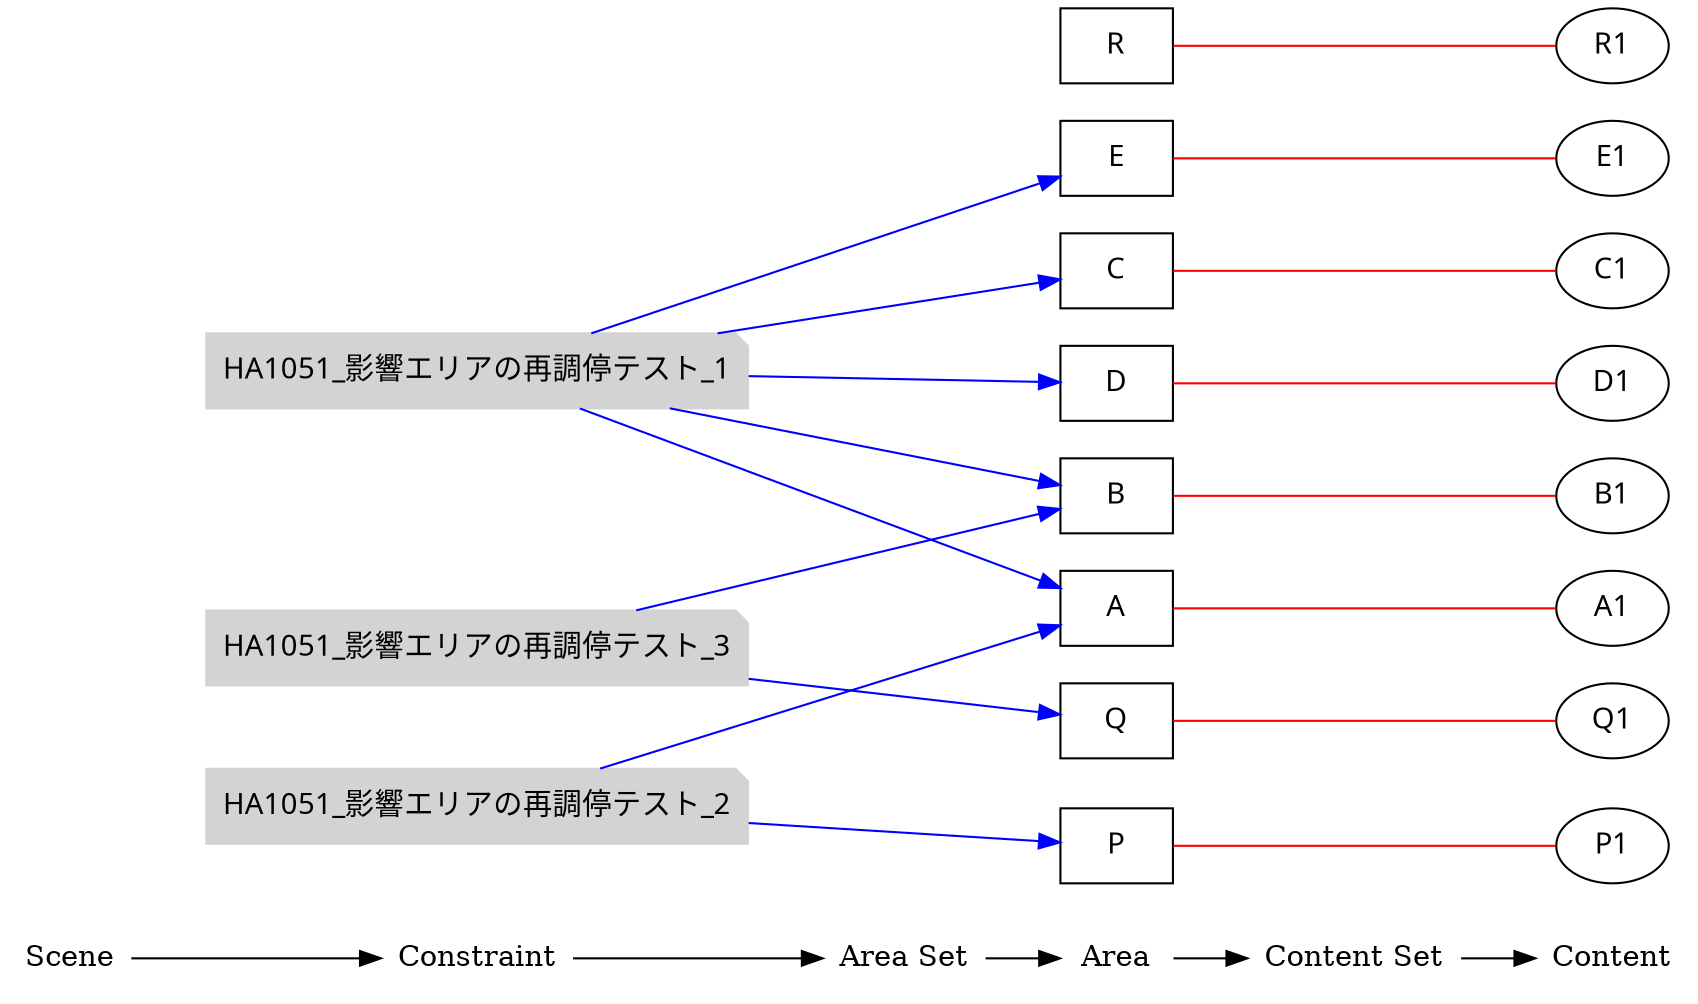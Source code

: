 digraph rule_objects_graph {
	rankdir = LR;
	charset="utf-8";
	clusterrank = global;
	
	node [shape = plaintext];
	Scene -> Constraint -> "Area Set" -> Area -> "Content Set" -> Content; 
	{ rank = same;
		node [shape = box];
		{
			Area;
			e1 [label="A", fontname="Meiryo UI"];
			e2 [label="B", fontname="Meiryo UI"];
			e3 [label="C", fontname="Meiryo UI"];
			e4 [label="D", fontname="Meiryo UI"];
			e5 [label="E", fontname="Meiryo UI"];
			e6 [label="P", fontname="Meiryo UI"];
			e7 [label="Q", fontname="Meiryo UI"];
			e8 [label="R", fontname="Meiryo UI"];

		}
	}
	
	{ rank = same;
		node [shape = ellipse];
		{
			Content;
			e9 [label="A1", fontname="Meiryo UI"];
			e10 [label="B1", fontname="Meiryo UI"];
			e11 [label="C1", fontname="Meiryo UI"];
			e12 [label="D1", fontname="Meiryo UI"];
			e13 [label="E1", fontname="Meiryo UI"];
			e14 [label="P1", fontname="Meiryo UI"];
			e15 [label="Q1", fontname="Meiryo UI"];
			e16 [label="R1", fontname="Meiryo UI"];


		}
	}
	
	{
		subgraph subareaset {
			"Area Set";
			node [shape = box, style = filled, color = lightpink];


		}
	}


	
	{
		subgraph subcontentset {
			"Content Set";
			node [shape = ellipse, style = filled, color = palegreen];


		}
	}



	e1 -> e9 [dir=none, color=red];
	e2 -> e10 [dir=none, color=red];
	e3 -> e11 [dir=none, color=red];
	e4 -> e12 [dir=none, color=red];
	e5 -> e13 [dir=none, color=red];
	e6 -> e14 [dir=none, color=red];
	e7 -> e15 [dir=none, color=red];
	e8 -> e16 [dir=none, color=red];
	

	

	

	

	subgraph scene { rank = same;
		node [shape = circle, style = filled, color = lightblue];
		{
			"Scene";

		}
	}

	{ rank = same;
		node [shape = note, style = filled, color = lightgrey];
		{
			"Constraint";
			e17 [label="HA1051_影響エリアの再調停テスト_1", fontname="Meiryo UI"];
			e18 [label="HA1051_影響エリアの再調停テスト_2", fontname="Meiryo UI"];
			e19 [label="HA1051_影響エリアの再調停テスト_3", fontname="Meiryo UI"];
		}
	}
	
	{ rank = same;
		node [shape = note, style = filled, color = lavenderblush2];
		{
			"Constraint";
		}
	}

	{ rank = same;
		node [shape = note, style = filled, color = lightpink2];
		{
			"Constraint";
		}
	}

	e17 -> e1 [color=blue];
	e17 -> e4 [color=blue];
	e17 -> e3 [color=blue];
	e17 -> e5 [color=blue];
	e17 -> e2 [color=blue];
	e18 -> e1 [color=blue];
	e18 -> e6 [color=blue];
	e19 -> e7 [color=blue];
	e19 -> e2 [color=blue];
	

	

	
}

